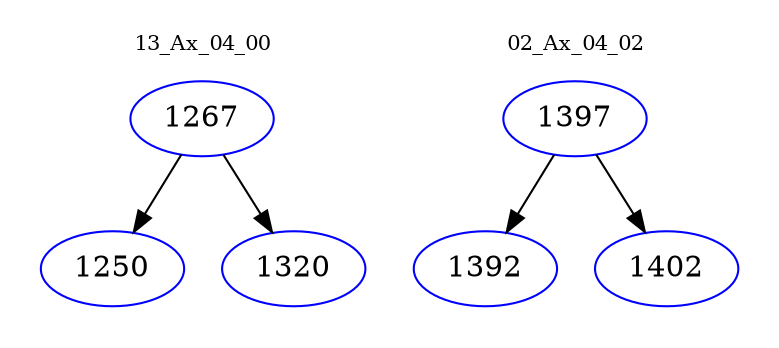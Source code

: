 digraph{
subgraph cluster_0 {
color = white
label = "13_Ax_04_00";
fontsize=10;
T0_1267 [label="1267", color="blue"]
T0_1267 -> T0_1250 [color="black"]
T0_1250 [label="1250", color="blue"]
T0_1267 -> T0_1320 [color="black"]
T0_1320 [label="1320", color="blue"]
}
subgraph cluster_1 {
color = white
label = "02_Ax_04_02";
fontsize=10;
T1_1397 [label="1397", color="blue"]
T1_1397 -> T1_1392 [color="black"]
T1_1392 [label="1392", color="blue"]
T1_1397 -> T1_1402 [color="black"]
T1_1402 [label="1402", color="blue"]
}
}
